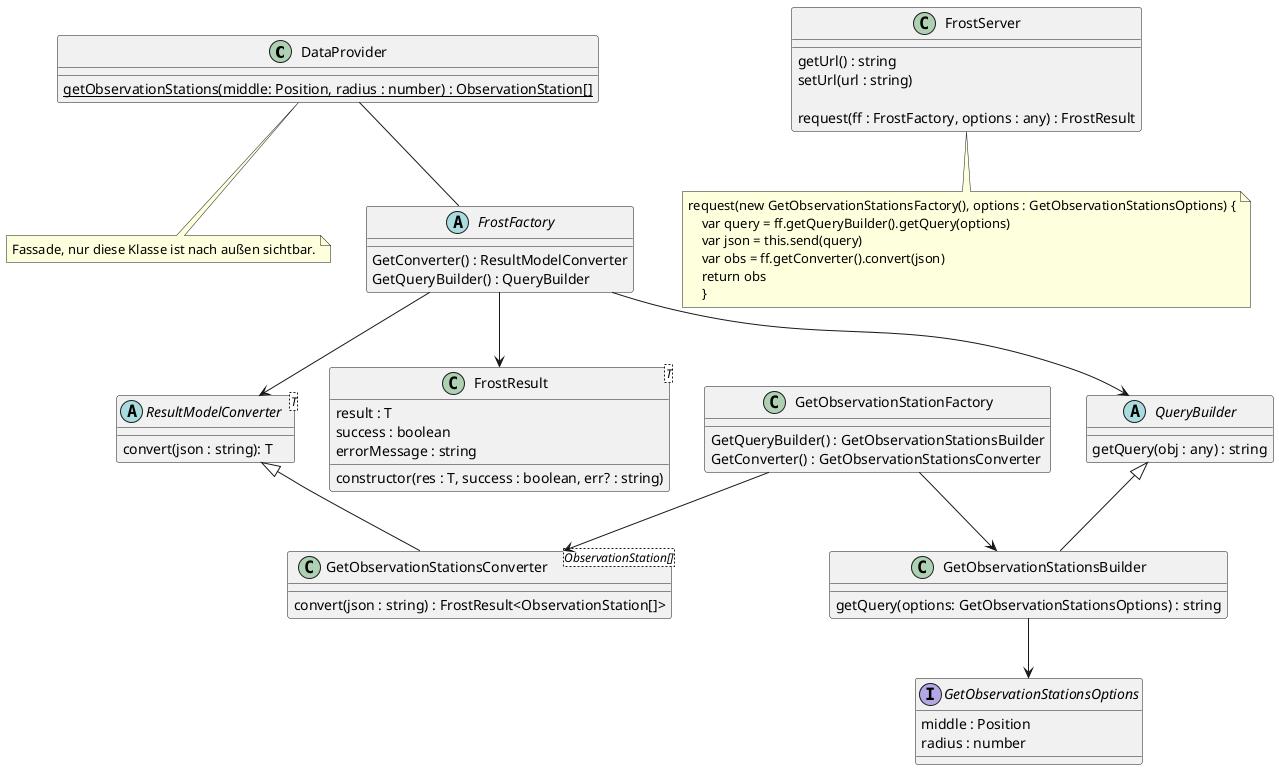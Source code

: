 @startuml FROST

class DataProvider {
    {static} getObservationStations(middle: Position, radius : number) : ObservationStation[]
}

note as N1
    Fassade, nur diese Klasse ist nach außen sichtbar.
end note

DataProvider .. N1

DataProvider -- FrostFactory

abstract QueryBuilder {
     getQuery(obj : any) : string
}

FrostFactory --> ResultModelConverter

class GetObservationStationsBuilder extends QueryBuilder {
    getQuery(options: GetObservationStationsOptions) : string
}

GetObservationStationsBuilder --> GetObservationStationsOptions
GetObservationStationFactory --> GetObservationStationsBuilder
GetObservationStationFactory --> GetObservationStationsConverter

interface GetObservationStationsOptions {
    middle : Position
    radius : number
}

abstract ResultModelConverter<T> {
    convert(json : string): T
}

class GetObservationStationsConverter<ObservationStation[]> extends ResultModelConverter {
    convert(json : string) : FrostResult<ObservationStation[]>
}

abstract FrostFactory {
    GetConverter() : ResultModelConverter
    GetQueryBuilder() : QueryBuilder
}

class GetObservationStationFactory {
    GetQueryBuilder() : GetObservationStationsBuilder
    GetConverter() : GetObservationStationsConverter
}

FrostFactory --> QueryBuilder
FrostFactory --> FrostResult

class FrostResult<T> {
    constructor(res : T, success : boolean, err? : string)
    result : T
    success : boolean
    errorMessage : string
}

class FrostServer {
    getUrl() : string
    setUrl(url : string)

    request(ff : FrostFactory, options : any) : FrostResult
}
note as N2
request(new GetObservationStationsFactory(), options : GetObservationStationsOptions) {
    var query = ff.getQueryBuilder().getQuery(options)
    var json = this.send(query)
    var obs = ff.getConverter().convert(json)
    return obs
    }
end note
FrostServer .. N2

@enduml